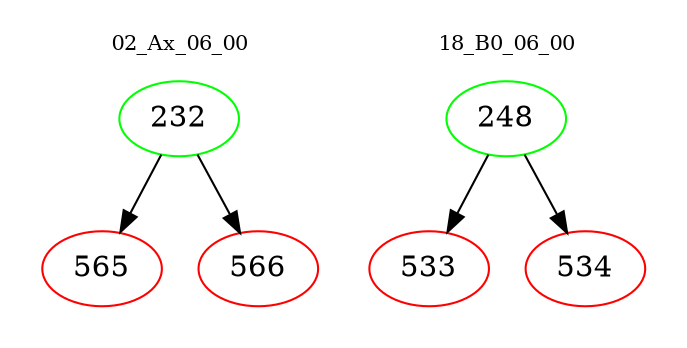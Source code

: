 digraph{
subgraph cluster_0 {
color = white
label = "02_Ax_06_00";
fontsize=10;
T0_232 [label="232", color="green"]
T0_232 -> T0_565 [color="black"]
T0_565 [label="565", color="red"]
T0_232 -> T0_566 [color="black"]
T0_566 [label="566", color="red"]
}
subgraph cluster_1 {
color = white
label = "18_B0_06_00";
fontsize=10;
T1_248 [label="248", color="green"]
T1_248 -> T1_533 [color="black"]
T1_533 [label="533", color="red"]
T1_248 -> T1_534 [color="black"]
T1_534 [label="534", color="red"]
}
}
